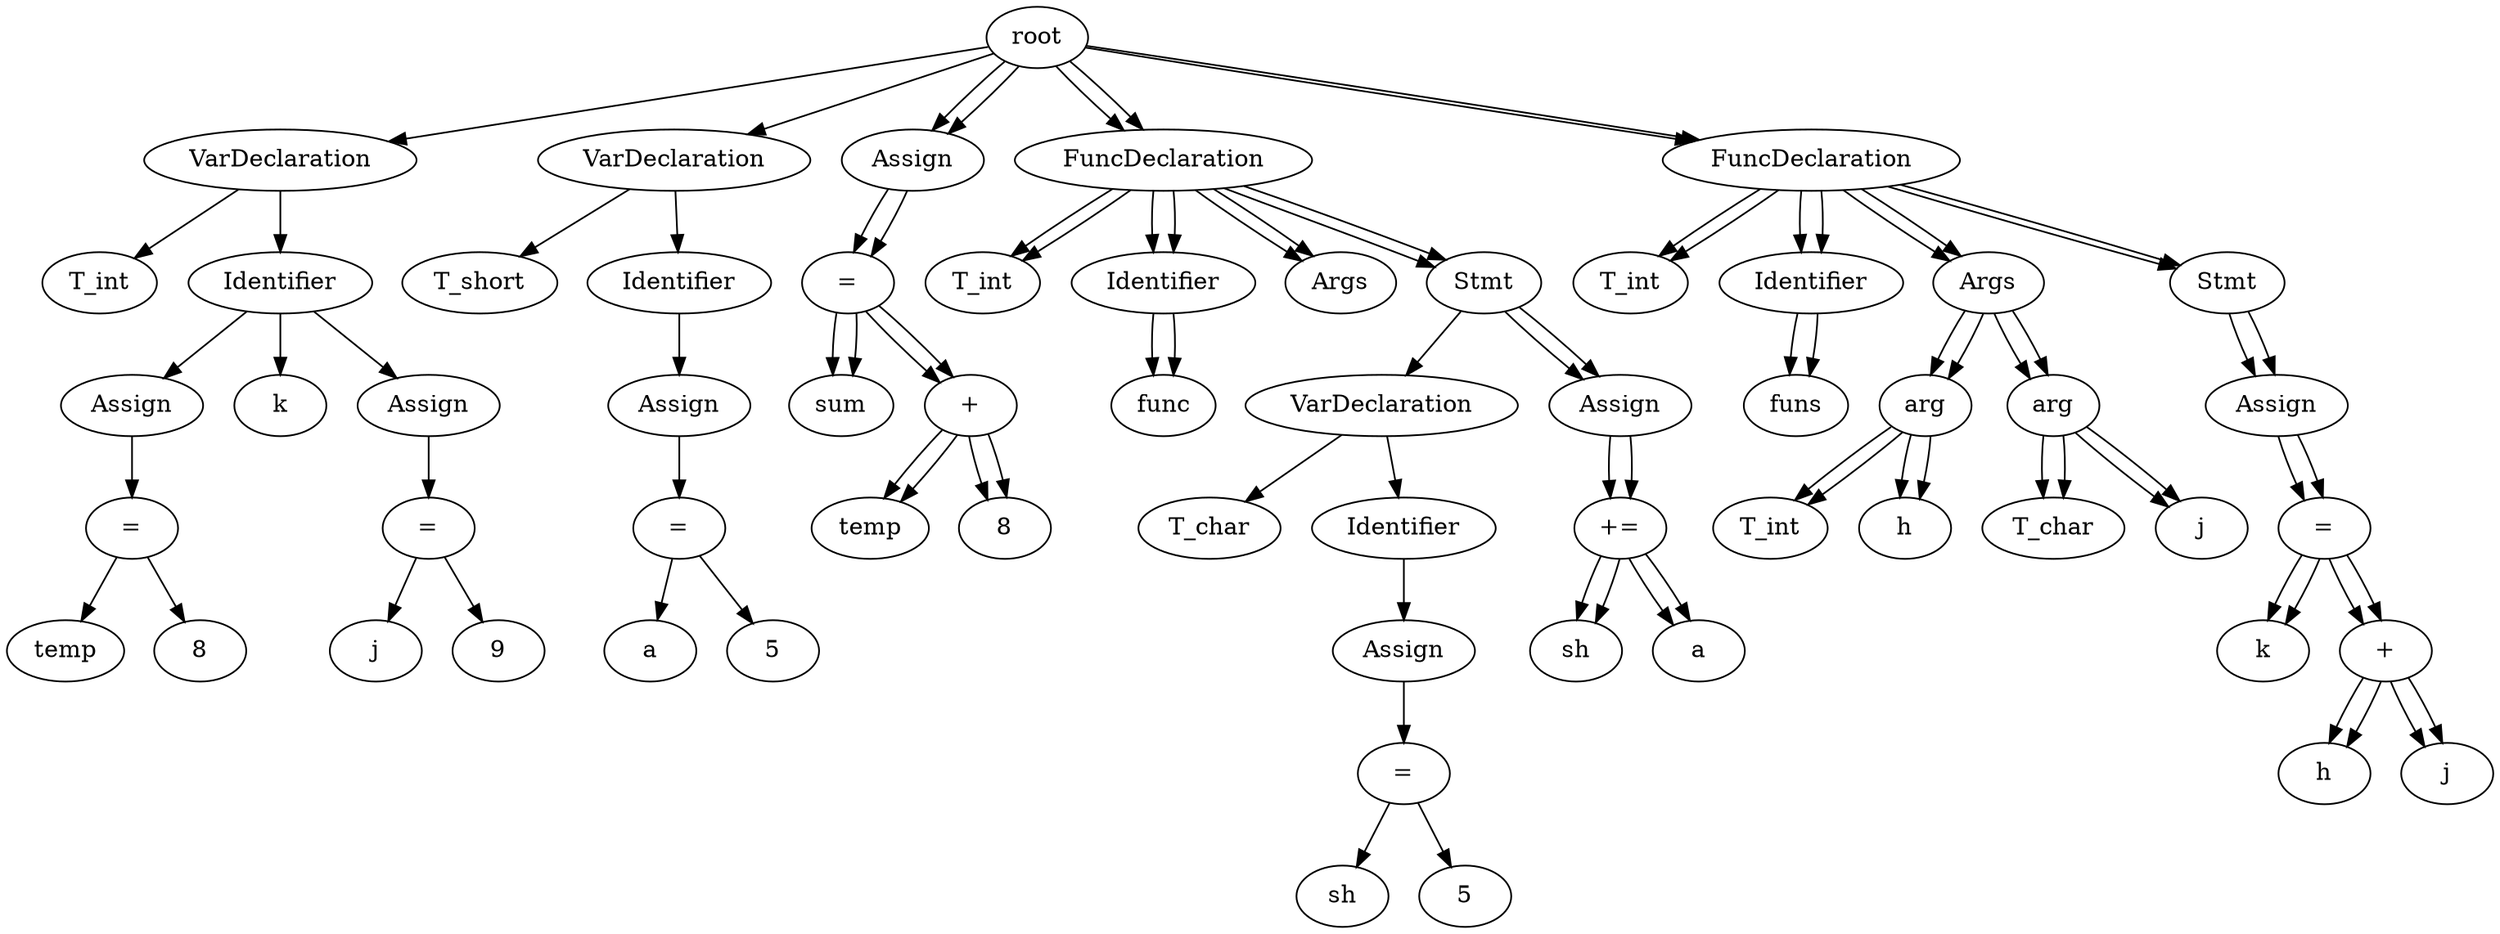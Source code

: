 // root
digraph {
	None [label=root]
	0 [label=VarDeclaration]
	None -> 0
	1 [label=T_int]
	0 -> 1
	2 [label=Identifier]
	0 -> 2
	3 [label=Assign]
	2 -> 3
	5 [label="="]
	3 -> 5
	4 [label=temp]
	5 -> 4
	6 [label=8]
	5 -> 6
	7 [label=k]
	2 -> 7
	8 [label=Assign]
	2 -> 8
	10 [label="="]
	8 -> 10
	9 [label=j]
	10 -> 9
	11 [label=9]
	10 -> 11
	12 [label=VarDeclaration]
	None -> 12
	13 [label=T_short]
	12 -> 13
	14 [label=Identifier]
	12 -> 14
	15 [label=Assign]
	14 -> 15
	17 [label="="]
	15 -> 17
	16 [label=a]
	17 -> 16
	18 [label=5]
	17 -> 18
	19 [label=Assign]
	None -> 19
	21 [label="="]
	19 -> 21
	20 [label=sum]
	21 -> 20
	23 [label="+"]
	21 -> 23
	22 [label=temp]
	23 -> 22
	24 [label=8]
	23 -> 24
	25 [label=FuncDeclaration]
	None -> 25
	26 [label=T_int]
	25 -> 26
	27 [label=Identifier]
	25 -> 27
	28 [label=func]
	27 -> 28
	29 [label=Args]
	25 -> 29
	30 [label=Stmt]
	25 -> 30
	31 [label=VarDeclaration]
	30 -> 31
	32 [label=T_char]
	31 -> 32
	33 [label=Identifier]
	31 -> 33
	34 [label=Assign]
	33 -> 34
	36 [label="="]
	34 -> 36
	35 [label=sh]
	36 -> 35
	37 [label=5]
	36 -> 37
	38 [label=Assign]
	30 -> 38
	40 [label="+="]
	38 -> 40
	39 [label=sh]
	40 -> 39
	41 [label=a]
	40 -> 41
	42 [label=FuncDeclaration]
	None -> 42
	43 [label=T_int]
	42 -> 43
	44 [label=Identifier]
	42 -> 44
	45 [label=funs]
	44 -> 45
	46 [label=Args]
	42 -> 46
	47 [label=arg]
	46 -> 47
	48 [label=T_int]
	47 -> 48
	49 [label=h]
	47 -> 49
	50 [label=arg]
	46 -> 50
	51 [label=T_char]
	50 -> 51
	52 [label=j]
	50 -> 52
	53 [label=Stmt]
	42 -> 53
	54 [label=Assign]
	53 -> 54
	56 [label="="]
	54 -> 56
	55 [label=k]
	56 -> 55
	58 [label="+"]
	56 -> 58
	57 [label=h]
	58 -> 57
	59 [label=j]
	58 -> 59
	None [label=root]
	19 [label=Assign]
	None -> 19
	21 [label="="]
	19 -> 21
	20 [label=sum]
	21 -> 20
	23 [label="+"]
	21 -> 23
	22 [label=temp]
	23 -> 22
	24 [label=8]
	23 -> 24
	25 [label=FuncDeclaration]
	None -> 25
	26 [label=T_int]
	25 -> 26
	27 [label=Identifier]
	25 -> 27
	28 [label=func]
	27 -> 28
	29 [label=Args]
	25 -> 29
	30 [label=Stmt]
	25 -> 30
	38 [label=Assign]
	30 -> 38
	40 [label="+="]
	38 -> 40
	39 [label=sh]
	40 -> 39
	41 [label=a]
	40 -> 41
	42 [label=FuncDeclaration]
	None -> 42
	43 [label=T_int]
	42 -> 43
	44 [label=Identifier]
	42 -> 44
	45 [label=funs]
	44 -> 45
	46 [label=Args]
	42 -> 46
	47 [label=arg]
	46 -> 47
	48 [label=T_int]
	47 -> 48
	49 [label=h]
	47 -> 49
	50 [label=arg]
	46 -> 50
	51 [label=T_char]
	50 -> 51
	52 [label=j]
	50 -> 52
	53 [label=Stmt]
	42 -> 53
	54 [label=Assign]
	53 -> 54
	56 [label="="]
	54 -> 56
	55 [label=k]
	56 -> 55
	58 [label="+"]
	56 -> 58
	57 [label=h]
	58 -> 57
	59 [label=j]
	58 -> 59
}
